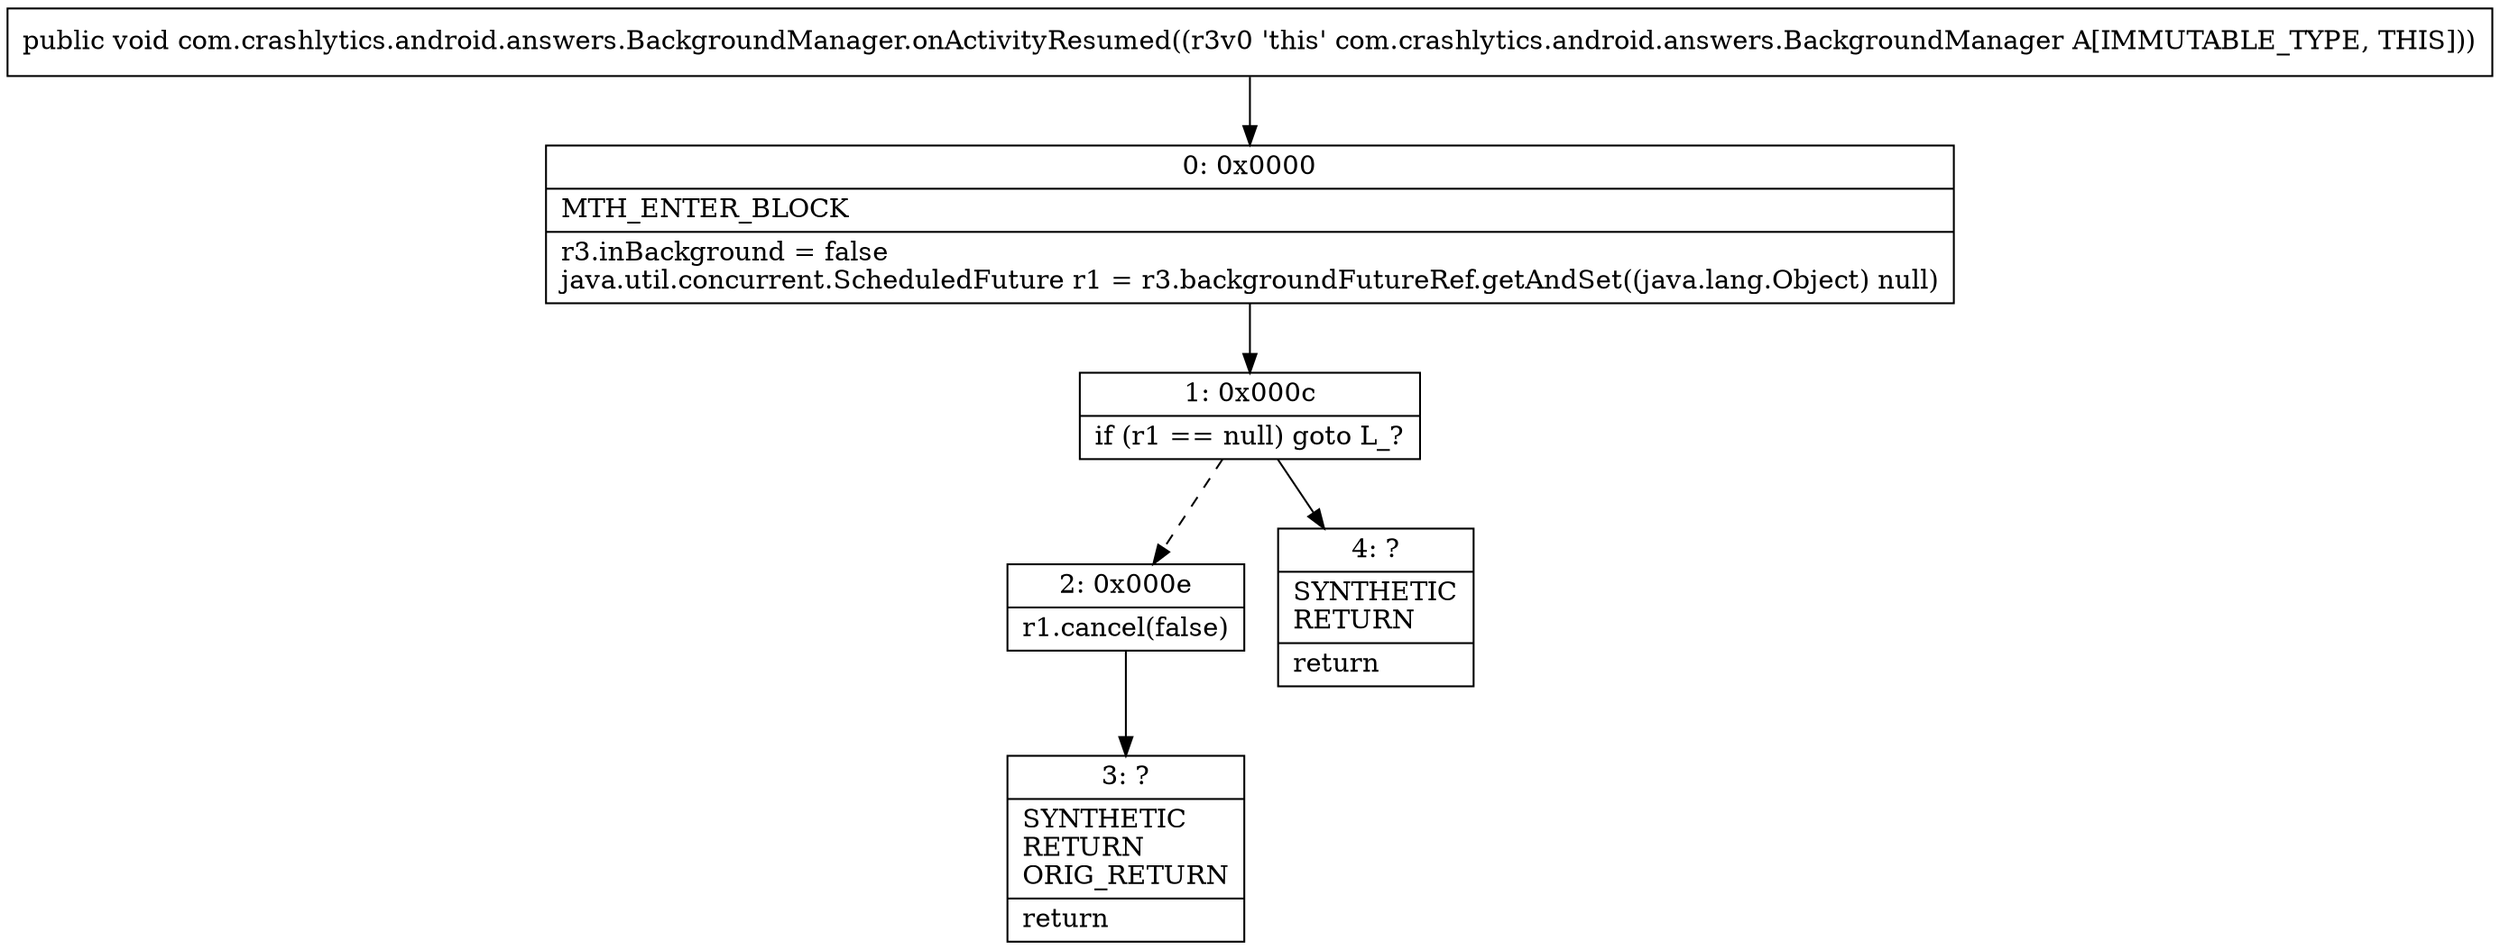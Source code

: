 digraph "CFG forcom.crashlytics.android.answers.BackgroundManager.onActivityResumed()V" {
Node_0 [shape=record,label="{0\:\ 0x0000|MTH_ENTER_BLOCK\l|r3.inBackground = false\ljava.util.concurrent.ScheduledFuture r1 = r3.backgroundFutureRef.getAndSet((java.lang.Object) null)\l}"];
Node_1 [shape=record,label="{1\:\ 0x000c|if (r1 == null) goto L_?\l}"];
Node_2 [shape=record,label="{2\:\ 0x000e|r1.cancel(false)\l}"];
Node_3 [shape=record,label="{3\:\ ?|SYNTHETIC\lRETURN\lORIG_RETURN\l|return\l}"];
Node_4 [shape=record,label="{4\:\ ?|SYNTHETIC\lRETURN\l|return\l}"];
MethodNode[shape=record,label="{public void com.crashlytics.android.answers.BackgroundManager.onActivityResumed((r3v0 'this' com.crashlytics.android.answers.BackgroundManager A[IMMUTABLE_TYPE, THIS])) }"];
MethodNode -> Node_0;
Node_0 -> Node_1;
Node_1 -> Node_2[style=dashed];
Node_1 -> Node_4;
Node_2 -> Node_3;
}

